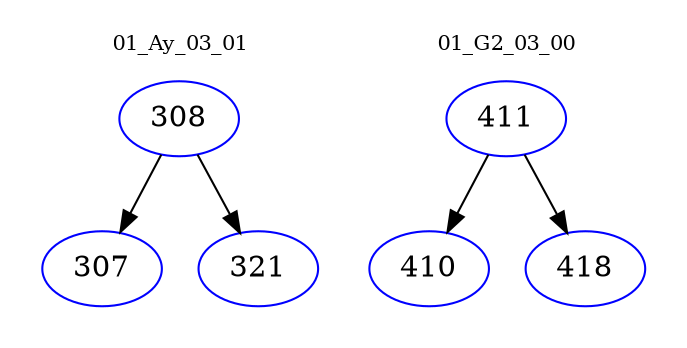 digraph{
subgraph cluster_0 {
color = white
label = "01_Ay_03_01";
fontsize=10;
T0_308 [label="308", color="blue"]
T0_308 -> T0_307 [color="black"]
T0_307 [label="307", color="blue"]
T0_308 -> T0_321 [color="black"]
T0_321 [label="321", color="blue"]
}
subgraph cluster_1 {
color = white
label = "01_G2_03_00";
fontsize=10;
T1_411 [label="411", color="blue"]
T1_411 -> T1_410 [color="black"]
T1_410 [label="410", color="blue"]
T1_411 -> T1_418 [color="black"]
T1_418 [label="418", color="blue"]
}
}
